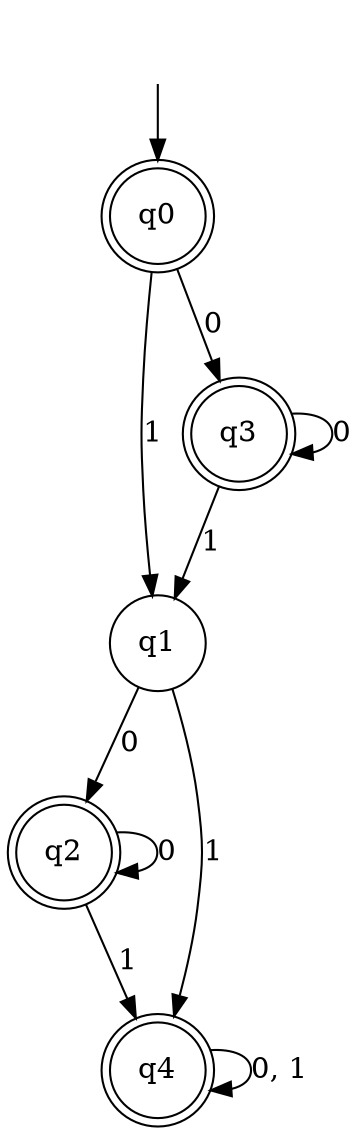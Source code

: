digraph Automaton {

q1 [shape = circle];

q2 [shape = doublecircle];

q3 [shape = doublecircle];

q4 [shape = doublecircle];

_nil [style = invis];

q0 [shape = doublecircle];

q0 -> q3 [label = "0"];

q3 -> q1 [label = "1"];

_nil -> q0;

q3 -> q3 [label = "0"];

q1 -> q2 [label = "0"];

q1 -> q4 [label = "1"];

q2 -> q4 [label = "1"];

q0 -> q1 [label = "1"];

q2 -> q2 [label = "0"];

q4 -> q4 [label = "0, 1"];

}
